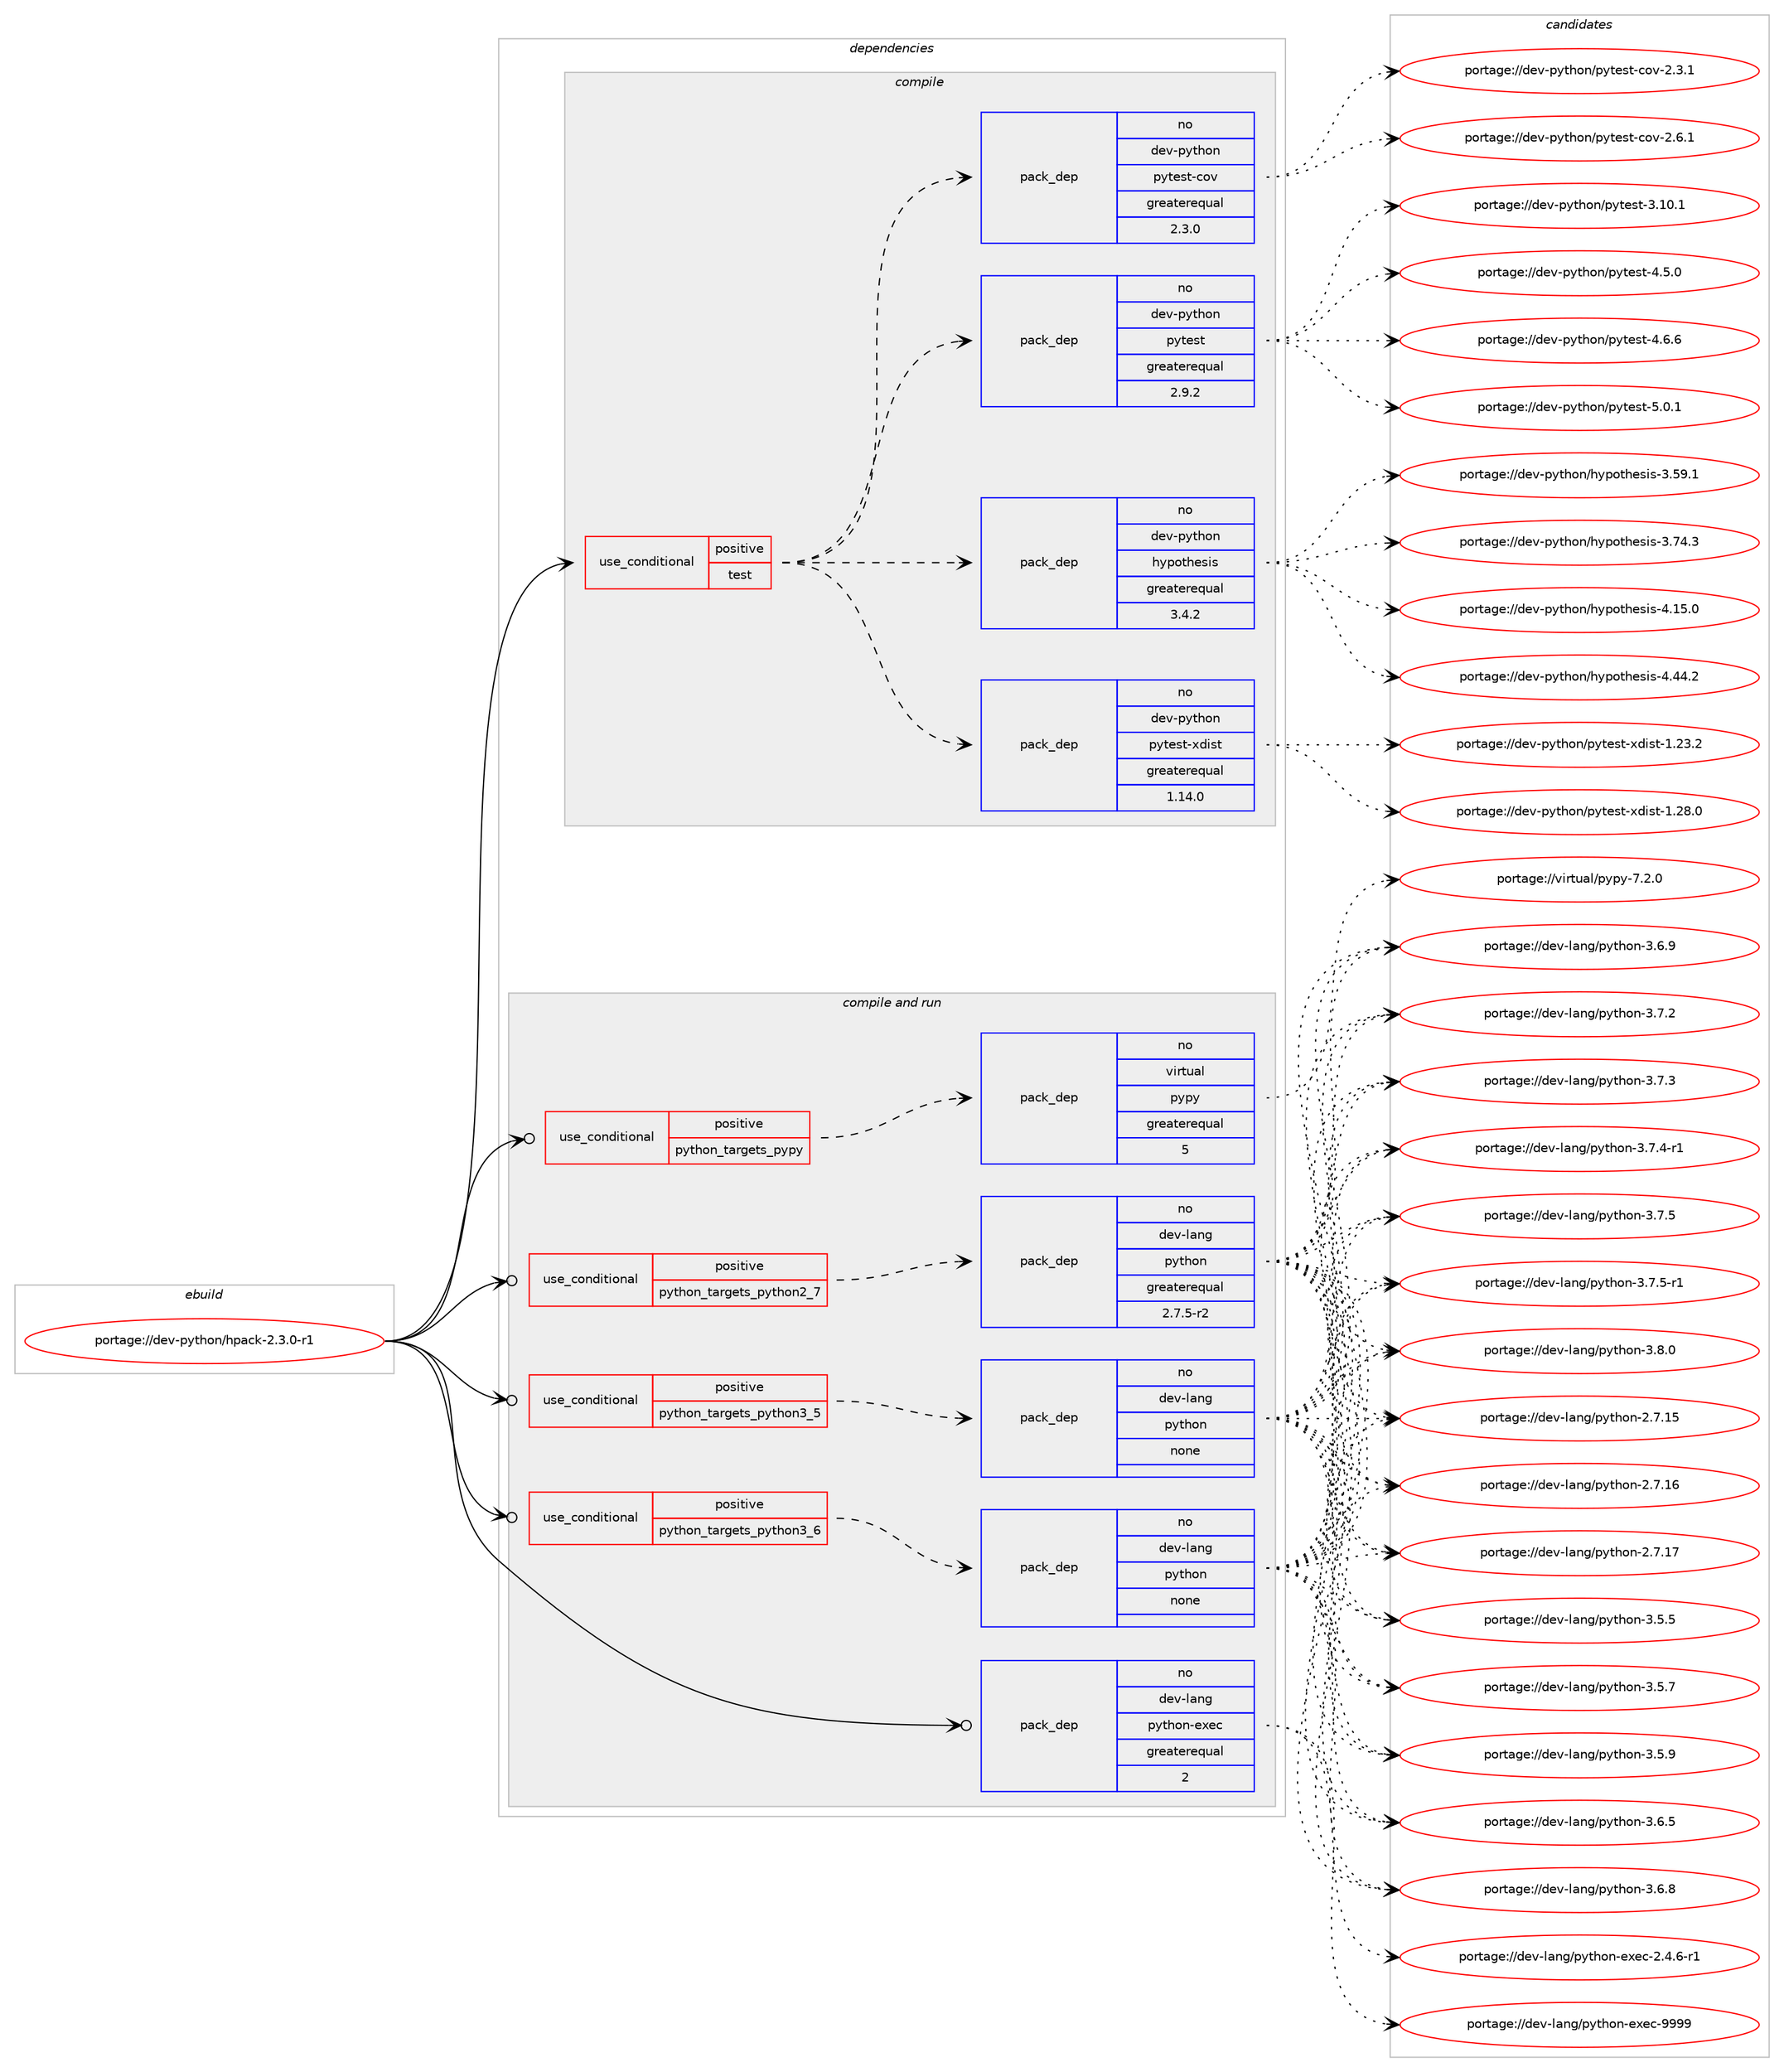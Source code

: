 digraph prolog {

# *************
# Graph options
# *************

newrank=true;
concentrate=true;
compound=true;
graph [rankdir=LR,fontname=Helvetica,fontsize=10,ranksep=1.5];#, ranksep=2.5, nodesep=0.2];
edge  [arrowhead=vee];
node  [fontname=Helvetica,fontsize=10];

# **********
# The ebuild
# **********

subgraph cluster_leftcol {
color=gray;
rank=same;
label=<<i>ebuild</i>>;
id [label="portage://dev-python/hpack-2.3.0-r1", color=red, width=4, href="../dev-python/hpack-2.3.0-r1.svg"];
}

# ****************
# The dependencies
# ****************

subgraph cluster_midcol {
color=gray;
label=<<i>dependencies</i>>;
subgraph cluster_compile {
fillcolor="#eeeeee";
style=filled;
label=<<i>compile</i>>;
subgraph cond29736 {
dependency143292 [label=<<TABLE BORDER="0" CELLBORDER="1" CELLSPACING="0" CELLPADDING="4"><TR><TD ROWSPAN="3" CELLPADDING="10">use_conditional</TD></TR><TR><TD>positive</TD></TR><TR><TD>test</TD></TR></TABLE>>, shape=none, color=red];
subgraph pack110236 {
dependency143293 [label=<<TABLE BORDER="0" CELLBORDER="1" CELLSPACING="0" CELLPADDING="4" WIDTH="220"><TR><TD ROWSPAN="6" CELLPADDING="30">pack_dep</TD></TR><TR><TD WIDTH="110">no</TD></TR><TR><TD>dev-python</TD></TR><TR><TD>pytest</TD></TR><TR><TD>greaterequal</TD></TR><TR><TD>2.9.2</TD></TR></TABLE>>, shape=none, color=blue];
}
dependency143292:e -> dependency143293:w [weight=20,style="dashed",arrowhead="vee"];
subgraph pack110237 {
dependency143294 [label=<<TABLE BORDER="0" CELLBORDER="1" CELLSPACING="0" CELLPADDING="4" WIDTH="220"><TR><TD ROWSPAN="6" CELLPADDING="30">pack_dep</TD></TR><TR><TD WIDTH="110">no</TD></TR><TR><TD>dev-python</TD></TR><TR><TD>pytest-cov</TD></TR><TR><TD>greaterequal</TD></TR><TR><TD>2.3.0</TD></TR></TABLE>>, shape=none, color=blue];
}
dependency143292:e -> dependency143294:w [weight=20,style="dashed",arrowhead="vee"];
subgraph pack110238 {
dependency143295 [label=<<TABLE BORDER="0" CELLBORDER="1" CELLSPACING="0" CELLPADDING="4" WIDTH="220"><TR><TD ROWSPAN="6" CELLPADDING="30">pack_dep</TD></TR><TR><TD WIDTH="110">no</TD></TR><TR><TD>dev-python</TD></TR><TR><TD>pytest-xdist</TD></TR><TR><TD>greaterequal</TD></TR><TR><TD>1.14.0</TD></TR></TABLE>>, shape=none, color=blue];
}
dependency143292:e -> dependency143295:w [weight=20,style="dashed",arrowhead="vee"];
subgraph pack110239 {
dependency143296 [label=<<TABLE BORDER="0" CELLBORDER="1" CELLSPACING="0" CELLPADDING="4" WIDTH="220"><TR><TD ROWSPAN="6" CELLPADDING="30">pack_dep</TD></TR><TR><TD WIDTH="110">no</TD></TR><TR><TD>dev-python</TD></TR><TR><TD>hypothesis</TD></TR><TR><TD>greaterequal</TD></TR><TR><TD>3.4.2</TD></TR></TABLE>>, shape=none, color=blue];
}
dependency143292:e -> dependency143296:w [weight=20,style="dashed",arrowhead="vee"];
}
id:e -> dependency143292:w [weight=20,style="solid",arrowhead="vee"];
}
subgraph cluster_compileandrun {
fillcolor="#eeeeee";
style=filled;
label=<<i>compile and run</i>>;
subgraph cond29737 {
dependency143297 [label=<<TABLE BORDER="0" CELLBORDER="1" CELLSPACING="0" CELLPADDING="4"><TR><TD ROWSPAN="3" CELLPADDING="10">use_conditional</TD></TR><TR><TD>positive</TD></TR><TR><TD>python_targets_pypy</TD></TR></TABLE>>, shape=none, color=red];
subgraph pack110240 {
dependency143298 [label=<<TABLE BORDER="0" CELLBORDER="1" CELLSPACING="0" CELLPADDING="4" WIDTH="220"><TR><TD ROWSPAN="6" CELLPADDING="30">pack_dep</TD></TR><TR><TD WIDTH="110">no</TD></TR><TR><TD>virtual</TD></TR><TR><TD>pypy</TD></TR><TR><TD>greaterequal</TD></TR><TR><TD>5</TD></TR></TABLE>>, shape=none, color=blue];
}
dependency143297:e -> dependency143298:w [weight=20,style="dashed",arrowhead="vee"];
}
id:e -> dependency143297:w [weight=20,style="solid",arrowhead="odotvee"];
subgraph cond29738 {
dependency143299 [label=<<TABLE BORDER="0" CELLBORDER="1" CELLSPACING="0" CELLPADDING="4"><TR><TD ROWSPAN="3" CELLPADDING="10">use_conditional</TD></TR><TR><TD>positive</TD></TR><TR><TD>python_targets_python2_7</TD></TR></TABLE>>, shape=none, color=red];
subgraph pack110241 {
dependency143300 [label=<<TABLE BORDER="0" CELLBORDER="1" CELLSPACING="0" CELLPADDING="4" WIDTH="220"><TR><TD ROWSPAN="6" CELLPADDING="30">pack_dep</TD></TR><TR><TD WIDTH="110">no</TD></TR><TR><TD>dev-lang</TD></TR><TR><TD>python</TD></TR><TR><TD>greaterequal</TD></TR><TR><TD>2.7.5-r2</TD></TR></TABLE>>, shape=none, color=blue];
}
dependency143299:e -> dependency143300:w [weight=20,style="dashed",arrowhead="vee"];
}
id:e -> dependency143299:w [weight=20,style="solid",arrowhead="odotvee"];
subgraph cond29739 {
dependency143301 [label=<<TABLE BORDER="0" CELLBORDER="1" CELLSPACING="0" CELLPADDING="4"><TR><TD ROWSPAN="3" CELLPADDING="10">use_conditional</TD></TR><TR><TD>positive</TD></TR><TR><TD>python_targets_python3_5</TD></TR></TABLE>>, shape=none, color=red];
subgraph pack110242 {
dependency143302 [label=<<TABLE BORDER="0" CELLBORDER="1" CELLSPACING="0" CELLPADDING="4" WIDTH="220"><TR><TD ROWSPAN="6" CELLPADDING="30">pack_dep</TD></TR><TR><TD WIDTH="110">no</TD></TR><TR><TD>dev-lang</TD></TR><TR><TD>python</TD></TR><TR><TD>none</TD></TR><TR><TD></TD></TR></TABLE>>, shape=none, color=blue];
}
dependency143301:e -> dependency143302:w [weight=20,style="dashed",arrowhead="vee"];
}
id:e -> dependency143301:w [weight=20,style="solid",arrowhead="odotvee"];
subgraph cond29740 {
dependency143303 [label=<<TABLE BORDER="0" CELLBORDER="1" CELLSPACING="0" CELLPADDING="4"><TR><TD ROWSPAN="3" CELLPADDING="10">use_conditional</TD></TR><TR><TD>positive</TD></TR><TR><TD>python_targets_python3_6</TD></TR></TABLE>>, shape=none, color=red];
subgraph pack110243 {
dependency143304 [label=<<TABLE BORDER="0" CELLBORDER="1" CELLSPACING="0" CELLPADDING="4" WIDTH="220"><TR><TD ROWSPAN="6" CELLPADDING="30">pack_dep</TD></TR><TR><TD WIDTH="110">no</TD></TR><TR><TD>dev-lang</TD></TR><TR><TD>python</TD></TR><TR><TD>none</TD></TR><TR><TD></TD></TR></TABLE>>, shape=none, color=blue];
}
dependency143303:e -> dependency143304:w [weight=20,style="dashed",arrowhead="vee"];
}
id:e -> dependency143303:w [weight=20,style="solid",arrowhead="odotvee"];
subgraph pack110244 {
dependency143305 [label=<<TABLE BORDER="0" CELLBORDER="1" CELLSPACING="0" CELLPADDING="4" WIDTH="220"><TR><TD ROWSPAN="6" CELLPADDING="30">pack_dep</TD></TR><TR><TD WIDTH="110">no</TD></TR><TR><TD>dev-lang</TD></TR><TR><TD>python-exec</TD></TR><TR><TD>greaterequal</TD></TR><TR><TD>2</TD></TR></TABLE>>, shape=none, color=blue];
}
id:e -> dependency143305:w [weight=20,style="solid",arrowhead="odotvee"];
}
subgraph cluster_run {
fillcolor="#eeeeee";
style=filled;
label=<<i>run</i>>;
}
}

# **************
# The candidates
# **************

subgraph cluster_choices {
rank=same;
color=gray;
label=<<i>candidates</i>>;

subgraph choice110236 {
color=black;
nodesep=1;
choiceportage100101118451121211161041111104711212111610111511645514649484649 [label="portage://dev-python/pytest-3.10.1", color=red, width=4,href="../dev-python/pytest-3.10.1.svg"];
choiceportage1001011184511212111610411111047112121116101115116455246534648 [label="portage://dev-python/pytest-4.5.0", color=red, width=4,href="../dev-python/pytest-4.5.0.svg"];
choiceportage1001011184511212111610411111047112121116101115116455246544654 [label="portage://dev-python/pytest-4.6.6", color=red, width=4,href="../dev-python/pytest-4.6.6.svg"];
choiceportage1001011184511212111610411111047112121116101115116455346484649 [label="portage://dev-python/pytest-5.0.1", color=red, width=4,href="../dev-python/pytest-5.0.1.svg"];
dependency143293:e -> choiceportage100101118451121211161041111104711212111610111511645514649484649:w [style=dotted,weight="100"];
dependency143293:e -> choiceportage1001011184511212111610411111047112121116101115116455246534648:w [style=dotted,weight="100"];
dependency143293:e -> choiceportage1001011184511212111610411111047112121116101115116455246544654:w [style=dotted,weight="100"];
dependency143293:e -> choiceportage1001011184511212111610411111047112121116101115116455346484649:w [style=dotted,weight="100"];
}
subgraph choice110237 {
color=black;
nodesep=1;
choiceportage10010111845112121116104111110471121211161011151164599111118455046514649 [label="portage://dev-python/pytest-cov-2.3.1", color=red, width=4,href="../dev-python/pytest-cov-2.3.1.svg"];
choiceportage10010111845112121116104111110471121211161011151164599111118455046544649 [label="portage://dev-python/pytest-cov-2.6.1", color=red, width=4,href="../dev-python/pytest-cov-2.6.1.svg"];
dependency143294:e -> choiceportage10010111845112121116104111110471121211161011151164599111118455046514649:w [style=dotted,weight="100"];
dependency143294:e -> choiceportage10010111845112121116104111110471121211161011151164599111118455046544649:w [style=dotted,weight="100"];
}
subgraph choice110238 {
color=black;
nodesep=1;
choiceportage10010111845112121116104111110471121211161011151164512010010511511645494650514650 [label="portage://dev-python/pytest-xdist-1.23.2", color=red, width=4,href="../dev-python/pytest-xdist-1.23.2.svg"];
choiceportage10010111845112121116104111110471121211161011151164512010010511511645494650564648 [label="portage://dev-python/pytest-xdist-1.28.0", color=red, width=4,href="../dev-python/pytest-xdist-1.28.0.svg"];
dependency143295:e -> choiceportage10010111845112121116104111110471121211161011151164512010010511511645494650514650:w [style=dotted,weight="100"];
dependency143295:e -> choiceportage10010111845112121116104111110471121211161011151164512010010511511645494650564648:w [style=dotted,weight="100"];
}
subgraph choice110239 {
color=black;
nodesep=1;
choiceportage100101118451121211161041111104710412111211111610410111510511545514653574649 [label="portage://dev-python/hypothesis-3.59.1", color=red, width=4,href="../dev-python/hypothesis-3.59.1.svg"];
choiceportage100101118451121211161041111104710412111211111610410111510511545514655524651 [label="portage://dev-python/hypothesis-3.74.3", color=red, width=4,href="../dev-python/hypothesis-3.74.3.svg"];
choiceportage100101118451121211161041111104710412111211111610410111510511545524649534648 [label="portage://dev-python/hypothesis-4.15.0", color=red, width=4,href="../dev-python/hypothesis-4.15.0.svg"];
choiceportage100101118451121211161041111104710412111211111610410111510511545524652524650 [label="portage://dev-python/hypothesis-4.44.2", color=red, width=4,href="../dev-python/hypothesis-4.44.2.svg"];
dependency143296:e -> choiceportage100101118451121211161041111104710412111211111610410111510511545514653574649:w [style=dotted,weight="100"];
dependency143296:e -> choiceportage100101118451121211161041111104710412111211111610410111510511545514655524651:w [style=dotted,weight="100"];
dependency143296:e -> choiceportage100101118451121211161041111104710412111211111610410111510511545524649534648:w [style=dotted,weight="100"];
dependency143296:e -> choiceportage100101118451121211161041111104710412111211111610410111510511545524652524650:w [style=dotted,weight="100"];
}
subgraph choice110240 {
color=black;
nodesep=1;
choiceportage1181051141161179710847112121112121455546504648 [label="portage://virtual/pypy-7.2.0", color=red, width=4,href="../virtual/pypy-7.2.0.svg"];
dependency143298:e -> choiceportage1181051141161179710847112121112121455546504648:w [style=dotted,weight="100"];
}
subgraph choice110241 {
color=black;
nodesep=1;
choiceportage10010111845108971101034711212111610411111045504655464953 [label="portage://dev-lang/python-2.7.15", color=red, width=4,href="../dev-lang/python-2.7.15.svg"];
choiceportage10010111845108971101034711212111610411111045504655464954 [label="portage://dev-lang/python-2.7.16", color=red, width=4,href="../dev-lang/python-2.7.16.svg"];
choiceportage10010111845108971101034711212111610411111045504655464955 [label="portage://dev-lang/python-2.7.17", color=red, width=4,href="../dev-lang/python-2.7.17.svg"];
choiceportage100101118451089711010347112121116104111110455146534653 [label="portage://dev-lang/python-3.5.5", color=red, width=4,href="../dev-lang/python-3.5.5.svg"];
choiceportage100101118451089711010347112121116104111110455146534655 [label="portage://dev-lang/python-3.5.7", color=red, width=4,href="../dev-lang/python-3.5.7.svg"];
choiceportage100101118451089711010347112121116104111110455146534657 [label="portage://dev-lang/python-3.5.9", color=red, width=4,href="../dev-lang/python-3.5.9.svg"];
choiceportage100101118451089711010347112121116104111110455146544653 [label="portage://dev-lang/python-3.6.5", color=red, width=4,href="../dev-lang/python-3.6.5.svg"];
choiceportage100101118451089711010347112121116104111110455146544656 [label="portage://dev-lang/python-3.6.8", color=red, width=4,href="../dev-lang/python-3.6.8.svg"];
choiceportage100101118451089711010347112121116104111110455146544657 [label="portage://dev-lang/python-3.6.9", color=red, width=4,href="../dev-lang/python-3.6.9.svg"];
choiceportage100101118451089711010347112121116104111110455146554650 [label="portage://dev-lang/python-3.7.2", color=red, width=4,href="../dev-lang/python-3.7.2.svg"];
choiceportage100101118451089711010347112121116104111110455146554651 [label="portage://dev-lang/python-3.7.3", color=red, width=4,href="../dev-lang/python-3.7.3.svg"];
choiceportage1001011184510897110103471121211161041111104551465546524511449 [label="portage://dev-lang/python-3.7.4-r1", color=red, width=4,href="../dev-lang/python-3.7.4-r1.svg"];
choiceportage100101118451089711010347112121116104111110455146554653 [label="portage://dev-lang/python-3.7.5", color=red, width=4,href="../dev-lang/python-3.7.5.svg"];
choiceportage1001011184510897110103471121211161041111104551465546534511449 [label="portage://dev-lang/python-3.7.5-r1", color=red, width=4,href="../dev-lang/python-3.7.5-r1.svg"];
choiceportage100101118451089711010347112121116104111110455146564648 [label="portage://dev-lang/python-3.8.0", color=red, width=4,href="../dev-lang/python-3.8.0.svg"];
dependency143300:e -> choiceportage10010111845108971101034711212111610411111045504655464953:w [style=dotted,weight="100"];
dependency143300:e -> choiceportage10010111845108971101034711212111610411111045504655464954:w [style=dotted,weight="100"];
dependency143300:e -> choiceportage10010111845108971101034711212111610411111045504655464955:w [style=dotted,weight="100"];
dependency143300:e -> choiceportage100101118451089711010347112121116104111110455146534653:w [style=dotted,weight="100"];
dependency143300:e -> choiceportage100101118451089711010347112121116104111110455146534655:w [style=dotted,weight="100"];
dependency143300:e -> choiceportage100101118451089711010347112121116104111110455146534657:w [style=dotted,weight="100"];
dependency143300:e -> choiceportage100101118451089711010347112121116104111110455146544653:w [style=dotted,weight="100"];
dependency143300:e -> choiceportage100101118451089711010347112121116104111110455146544656:w [style=dotted,weight="100"];
dependency143300:e -> choiceportage100101118451089711010347112121116104111110455146544657:w [style=dotted,weight="100"];
dependency143300:e -> choiceportage100101118451089711010347112121116104111110455146554650:w [style=dotted,weight="100"];
dependency143300:e -> choiceportage100101118451089711010347112121116104111110455146554651:w [style=dotted,weight="100"];
dependency143300:e -> choiceportage1001011184510897110103471121211161041111104551465546524511449:w [style=dotted,weight="100"];
dependency143300:e -> choiceportage100101118451089711010347112121116104111110455146554653:w [style=dotted,weight="100"];
dependency143300:e -> choiceportage1001011184510897110103471121211161041111104551465546534511449:w [style=dotted,weight="100"];
dependency143300:e -> choiceportage100101118451089711010347112121116104111110455146564648:w [style=dotted,weight="100"];
}
subgraph choice110242 {
color=black;
nodesep=1;
choiceportage10010111845108971101034711212111610411111045504655464953 [label="portage://dev-lang/python-2.7.15", color=red, width=4,href="../dev-lang/python-2.7.15.svg"];
choiceportage10010111845108971101034711212111610411111045504655464954 [label="portage://dev-lang/python-2.7.16", color=red, width=4,href="../dev-lang/python-2.7.16.svg"];
choiceportage10010111845108971101034711212111610411111045504655464955 [label="portage://dev-lang/python-2.7.17", color=red, width=4,href="../dev-lang/python-2.7.17.svg"];
choiceportage100101118451089711010347112121116104111110455146534653 [label="portage://dev-lang/python-3.5.5", color=red, width=4,href="../dev-lang/python-3.5.5.svg"];
choiceportage100101118451089711010347112121116104111110455146534655 [label="portage://dev-lang/python-3.5.7", color=red, width=4,href="../dev-lang/python-3.5.7.svg"];
choiceportage100101118451089711010347112121116104111110455146534657 [label="portage://dev-lang/python-3.5.9", color=red, width=4,href="../dev-lang/python-3.5.9.svg"];
choiceportage100101118451089711010347112121116104111110455146544653 [label="portage://dev-lang/python-3.6.5", color=red, width=4,href="../dev-lang/python-3.6.5.svg"];
choiceportage100101118451089711010347112121116104111110455146544656 [label="portage://dev-lang/python-3.6.8", color=red, width=4,href="../dev-lang/python-3.6.8.svg"];
choiceportage100101118451089711010347112121116104111110455146544657 [label="portage://dev-lang/python-3.6.9", color=red, width=4,href="../dev-lang/python-3.6.9.svg"];
choiceportage100101118451089711010347112121116104111110455146554650 [label="portage://dev-lang/python-3.7.2", color=red, width=4,href="../dev-lang/python-3.7.2.svg"];
choiceportage100101118451089711010347112121116104111110455146554651 [label="portage://dev-lang/python-3.7.3", color=red, width=4,href="../dev-lang/python-3.7.3.svg"];
choiceportage1001011184510897110103471121211161041111104551465546524511449 [label="portage://dev-lang/python-3.7.4-r1", color=red, width=4,href="../dev-lang/python-3.7.4-r1.svg"];
choiceportage100101118451089711010347112121116104111110455146554653 [label="portage://dev-lang/python-3.7.5", color=red, width=4,href="../dev-lang/python-3.7.5.svg"];
choiceportage1001011184510897110103471121211161041111104551465546534511449 [label="portage://dev-lang/python-3.7.5-r1", color=red, width=4,href="../dev-lang/python-3.7.5-r1.svg"];
choiceportage100101118451089711010347112121116104111110455146564648 [label="portage://dev-lang/python-3.8.0", color=red, width=4,href="../dev-lang/python-3.8.0.svg"];
dependency143302:e -> choiceportage10010111845108971101034711212111610411111045504655464953:w [style=dotted,weight="100"];
dependency143302:e -> choiceportage10010111845108971101034711212111610411111045504655464954:w [style=dotted,weight="100"];
dependency143302:e -> choiceportage10010111845108971101034711212111610411111045504655464955:w [style=dotted,weight="100"];
dependency143302:e -> choiceportage100101118451089711010347112121116104111110455146534653:w [style=dotted,weight="100"];
dependency143302:e -> choiceportage100101118451089711010347112121116104111110455146534655:w [style=dotted,weight="100"];
dependency143302:e -> choiceportage100101118451089711010347112121116104111110455146534657:w [style=dotted,weight="100"];
dependency143302:e -> choiceportage100101118451089711010347112121116104111110455146544653:w [style=dotted,weight="100"];
dependency143302:e -> choiceportage100101118451089711010347112121116104111110455146544656:w [style=dotted,weight="100"];
dependency143302:e -> choiceportage100101118451089711010347112121116104111110455146544657:w [style=dotted,weight="100"];
dependency143302:e -> choiceportage100101118451089711010347112121116104111110455146554650:w [style=dotted,weight="100"];
dependency143302:e -> choiceportage100101118451089711010347112121116104111110455146554651:w [style=dotted,weight="100"];
dependency143302:e -> choiceportage1001011184510897110103471121211161041111104551465546524511449:w [style=dotted,weight="100"];
dependency143302:e -> choiceportage100101118451089711010347112121116104111110455146554653:w [style=dotted,weight="100"];
dependency143302:e -> choiceportage1001011184510897110103471121211161041111104551465546534511449:w [style=dotted,weight="100"];
dependency143302:e -> choiceportage100101118451089711010347112121116104111110455146564648:w [style=dotted,weight="100"];
}
subgraph choice110243 {
color=black;
nodesep=1;
choiceportage10010111845108971101034711212111610411111045504655464953 [label="portage://dev-lang/python-2.7.15", color=red, width=4,href="../dev-lang/python-2.7.15.svg"];
choiceportage10010111845108971101034711212111610411111045504655464954 [label="portage://dev-lang/python-2.7.16", color=red, width=4,href="../dev-lang/python-2.7.16.svg"];
choiceportage10010111845108971101034711212111610411111045504655464955 [label="portage://dev-lang/python-2.7.17", color=red, width=4,href="../dev-lang/python-2.7.17.svg"];
choiceportage100101118451089711010347112121116104111110455146534653 [label="portage://dev-lang/python-3.5.5", color=red, width=4,href="../dev-lang/python-3.5.5.svg"];
choiceportage100101118451089711010347112121116104111110455146534655 [label="portage://dev-lang/python-3.5.7", color=red, width=4,href="../dev-lang/python-3.5.7.svg"];
choiceportage100101118451089711010347112121116104111110455146534657 [label="portage://dev-lang/python-3.5.9", color=red, width=4,href="../dev-lang/python-3.5.9.svg"];
choiceportage100101118451089711010347112121116104111110455146544653 [label="portage://dev-lang/python-3.6.5", color=red, width=4,href="../dev-lang/python-3.6.5.svg"];
choiceportage100101118451089711010347112121116104111110455146544656 [label="portage://dev-lang/python-3.6.8", color=red, width=4,href="../dev-lang/python-3.6.8.svg"];
choiceportage100101118451089711010347112121116104111110455146544657 [label="portage://dev-lang/python-3.6.9", color=red, width=4,href="../dev-lang/python-3.6.9.svg"];
choiceportage100101118451089711010347112121116104111110455146554650 [label="portage://dev-lang/python-3.7.2", color=red, width=4,href="../dev-lang/python-3.7.2.svg"];
choiceportage100101118451089711010347112121116104111110455146554651 [label="portage://dev-lang/python-3.7.3", color=red, width=4,href="../dev-lang/python-3.7.3.svg"];
choiceportage1001011184510897110103471121211161041111104551465546524511449 [label="portage://dev-lang/python-3.7.4-r1", color=red, width=4,href="../dev-lang/python-3.7.4-r1.svg"];
choiceportage100101118451089711010347112121116104111110455146554653 [label="portage://dev-lang/python-3.7.5", color=red, width=4,href="../dev-lang/python-3.7.5.svg"];
choiceportage1001011184510897110103471121211161041111104551465546534511449 [label="portage://dev-lang/python-3.7.5-r1", color=red, width=4,href="../dev-lang/python-3.7.5-r1.svg"];
choiceportage100101118451089711010347112121116104111110455146564648 [label="portage://dev-lang/python-3.8.0", color=red, width=4,href="../dev-lang/python-3.8.0.svg"];
dependency143304:e -> choiceportage10010111845108971101034711212111610411111045504655464953:w [style=dotted,weight="100"];
dependency143304:e -> choiceportage10010111845108971101034711212111610411111045504655464954:w [style=dotted,weight="100"];
dependency143304:e -> choiceportage10010111845108971101034711212111610411111045504655464955:w [style=dotted,weight="100"];
dependency143304:e -> choiceportage100101118451089711010347112121116104111110455146534653:w [style=dotted,weight="100"];
dependency143304:e -> choiceportage100101118451089711010347112121116104111110455146534655:w [style=dotted,weight="100"];
dependency143304:e -> choiceportage100101118451089711010347112121116104111110455146534657:w [style=dotted,weight="100"];
dependency143304:e -> choiceportage100101118451089711010347112121116104111110455146544653:w [style=dotted,weight="100"];
dependency143304:e -> choiceportage100101118451089711010347112121116104111110455146544656:w [style=dotted,weight="100"];
dependency143304:e -> choiceportage100101118451089711010347112121116104111110455146544657:w [style=dotted,weight="100"];
dependency143304:e -> choiceportage100101118451089711010347112121116104111110455146554650:w [style=dotted,weight="100"];
dependency143304:e -> choiceportage100101118451089711010347112121116104111110455146554651:w [style=dotted,weight="100"];
dependency143304:e -> choiceportage1001011184510897110103471121211161041111104551465546524511449:w [style=dotted,weight="100"];
dependency143304:e -> choiceportage100101118451089711010347112121116104111110455146554653:w [style=dotted,weight="100"];
dependency143304:e -> choiceportage1001011184510897110103471121211161041111104551465546534511449:w [style=dotted,weight="100"];
dependency143304:e -> choiceportage100101118451089711010347112121116104111110455146564648:w [style=dotted,weight="100"];
}
subgraph choice110244 {
color=black;
nodesep=1;
choiceportage10010111845108971101034711212111610411111045101120101994550465246544511449 [label="portage://dev-lang/python-exec-2.4.6-r1", color=red, width=4,href="../dev-lang/python-exec-2.4.6-r1.svg"];
choiceportage10010111845108971101034711212111610411111045101120101994557575757 [label="portage://dev-lang/python-exec-9999", color=red, width=4,href="../dev-lang/python-exec-9999.svg"];
dependency143305:e -> choiceportage10010111845108971101034711212111610411111045101120101994550465246544511449:w [style=dotted,weight="100"];
dependency143305:e -> choiceportage10010111845108971101034711212111610411111045101120101994557575757:w [style=dotted,weight="100"];
}
}

}
